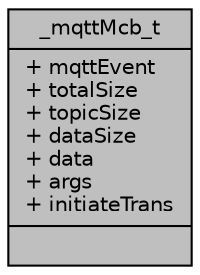 digraph "_mqttMcb_t"
{
  edge [fontname="Helvetica",fontsize="10",labelfontname="Helvetica",labelfontsize="10"];
  node [fontname="Helvetica",fontsize="10",shape=record];
  Node1 [label="{_mqttMcb_t\n|+ mqttEvent\l+ totalSize\l+ topicSize\l+ dataSize\l+ data\l+ args\l+ initiateTrans\l|}",height=0.2,width=0.4,color="black", fillcolor="grey75", style="filled", fontcolor="black"];
}
